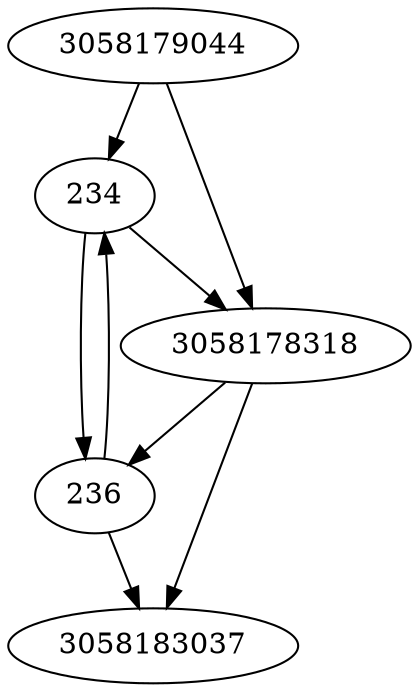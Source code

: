 strict digraph  {
3058179044;
234;
236;
3058178318;
3058183037;
3058179044 -> 3058178318;
3058179044 -> 234;
234 -> 3058178318;
234 -> 236;
236 -> 234;
236 -> 3058183037;
3058178318 -> 3058183037;
3058178318 -> 236;
}
